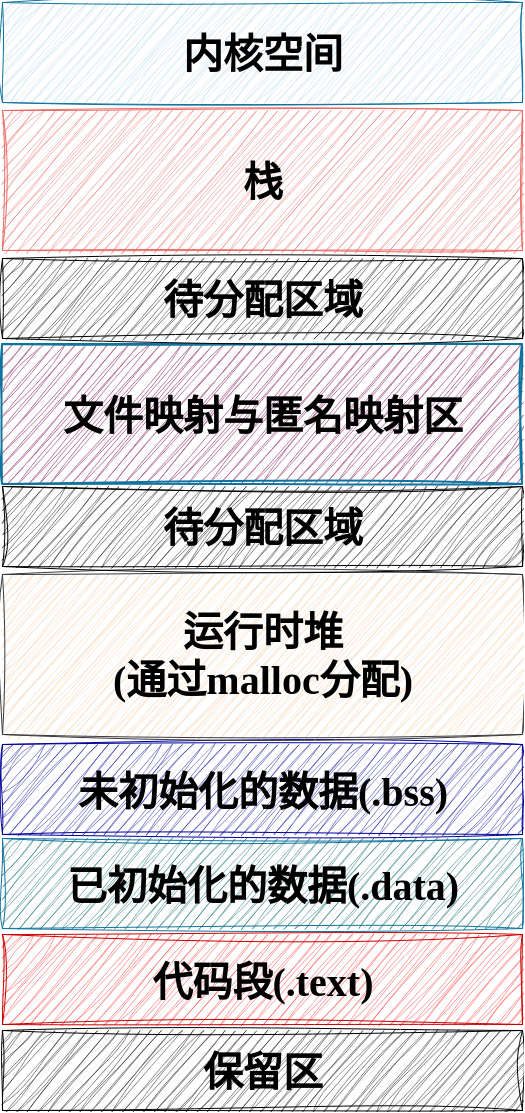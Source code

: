 <mxfile version="21.7.2" type="github">
  <diagram name="第 1 页" id="TEIqw1Tw-UiGP3Q-P10n">
    <mxGraphModel dx="1242" dy="872" grid="1" gridSize="12" guides="1" tooltips="1" connect="1" arrows="1" fold="1" page="1" pageScale="1" pageWidth="827" pageHeight="1169" math="0" shadow="0">
      <root>
        <mxCell id="0" />
        <mxCell id="1" parent="0" />
        <mxCell id="QzGmOIqHS5amK_-feTAW-2" value="&lt;span&gt;代码段(.text)&lt;/span&gt;" style="verticalLabelPosition=middle;verticalAlign=middle;html=1;shape=mxgraph.basic.patternFillRect;fillStyle=diag;step=5;fillStrokeWidth=0.2;fillStrokeColor=#dddddd;sketch=1;hachureGap=4;jiggle=2;curveFitting=1;fontFamily=手札体-简;fontSize=20;labelPosition=center;align=center;fillColor=#FF3333;strokeColor=#CC0000;gradientColor=none;strokeWidth=0.5;perimeterSpacing=0;labelBorderColor=none;labelBackgroundColor=none;shadow=0;fontStyle=1" vertex="1" parent="1">
          <mxGeometry x="60" y="827" width="260" height="45" as="geometry" />
        </mxCell>
        <mxCell id="QzGmOIqHS5amK_-feTAW-3" value="&lt;span&gt;保留区&lt;/span&gt;" style="verticalLabelPosition=middle;verticalAlign=middle;html=1;shape=mxgraph.basic.patternFillRect;fillStyle=diag;step=5;fillStrokeWidth=0.2;fillStrokeColor=#dddddd;sketch=1;hachureGap=4;jiggle=2;curveFitting=1;fontFamily=手札体-简;fontSize=20;labelPosition=center;align=center;fillColor=#000000;strokeColor=#000000;strokeWidth=0.5;labelBorderColor=none;fontStyle=1" vertex="1" parent="1">
          <mxGeometry x="60" y="875" width="260" height="40" as="geometry" />
        </mxCell>
        <mxCell id="QzGmOIqHS5amK_-feTAW-4" value="已初始化的数据(.data)" style="verticalLabelPosition=middle;verticalAlign=middle;html=1;shape=mxgraph.basic.patternFillRect;fillStyle=diag;step=5;fillStrokeWidth=0.2;fillStrokeColor=#dddddd;sketch=1;hachureGap=4;jiggle=2;curveFitting=1;fontFamily=手札体-简;fontSize=20;labelPosition=center;align=center;fillColor=#006666;strokeColor=#10739e;strokeWidth=0.5;labelBorderColor=none;fontStyle=1" vertex="1" parent="1">
          <mxGeometry x="60" y="779" width="260" height="45" as="geometry" />
        </mxCell>
        <mxCell id="QzGmOIqHS5amK_-feTAW-5" value="未初始化的数据(.bss)" style="verticalLabelPosition=middle;verticalAlign=middle;html=1;shape=mxgraph.basic.patternFillRect;fillStyle=diag;step=5;fillStrokeWidth=0.2;fillStrokeColor=#dddddd;sketch=1;hachureGap=4;jiggle=2;curveFitting=1;fontFamily=手札体-简;fontSize=20;labelPosition=center;align=center;fillColor=#000099;strokeColor=#000099;strokeWidth=0.5;shadow=0;labelBorderColor=none;fontStyle=1" vertex="1" parent="1">
          <mxGeometry x="60" y="732" width="260" height="45" as="geometry" />
        </mxCell>
        <mxCell id="QzGmOIqHS5amK_-feTAW-6" value="运行时堆&lt;br&gt;(通过malloc分配)" style="verticalLabelPosition=middle;verticalAlign=middle;html=1;shape=mxgraph.basic.patternFillRect;fillStyle=diag;step=5;fillStrokeWidth=0.2;fillStrokeColor=#dddddd;sketch=1;hachureGap=4;jiggle=2;curveFitting=1;fontFamily=手札体-简;fontSize=20;labelPosition=center;align=center;fillColor=#ffcc99;strokeColor=#36393d;labelBorderColor=none;fontStyle=1;strokeWidth=0.5;" vertex="1" parent="1">
          <mxGeometry x="60" y="647" width="260" height="80" as="geometry" />
        </mxCell>
        <mxCell id="QzGmOIqHS5amK_-feTAW-7" value="待分配区域" style="verticalLabelPosition=middle;verticalAlign=middle;html=1;shape=mxgraph.basic.patternFillRect;fillStyle=diag;step=5;fillStrokeWidth=0.2;fillStrokeColor=#dddddd;sketch=1;hachureGap=4;jiggle=2;curveFitting=1;fontFamily=手札体-简;fontSize=20;labelPosition=center;align=center;fillColor=#000000;strokeColor=#000000;gradientColor=none;labelBorderColor=none;fontStyle=1;strokeWidth=0.5;" vertex="1" parent="1">
          <mxGeometry x="60" y="603" width="260" height="40" as="geometry" />
        </mxCell>
        <mxCell id="QzGmOIqHS5amK_-feTAW-8" value="文件映射与匿名映射区" style="verticalLabelPosition=middle;verticalAlign=middle;html=1;shape=mxgraph.basic.patternFillRect;fillStyle=diag;step=5;fillStrokeWidth=0.2;fillStrokeColor=#dddddd;sketch=1;hachureGap=4;jiggle=2;curveFitting=1;fontFamily=手札体-简;fontSize=20;labelPosition=center;align=center;fillColor=#B5739D;strokeColor=#10739e;labelBorderColor=none;fontStyle=1;strokeWidth=1;" vertex="1" parent="1">
          <mxGeometry x="60" y="532" width="260" height="70" as="geometry" />
        </mxCell>
        <mxCell id="QzGmOIqHS5amK_-feTAW-9" value="待分配区域" style="verticalLabelPosition=middle;verticalAlign=middle;html=1;shape=mxgraph.basic.patternFillRect;fillStyle=diag;step=5;fillStrokeWidth=0.2;fillStrokeColor=#dddddd;sketch=1;hachureGap=4;jiggle=2;curveFitting=1;fontFamily=手札体-简;fontSize=20;labelPosition=center;align=center;fillColor=#000000;strokeColor=#000000;gradientColor=none;labelBorderColor=none;fontStyle=1;strokeWidth=0.5;" vertex="1" parent="1">
          <mxGeometry x="60" y="489" width="260" height="40" as="geometry" />
        </mxCell>
        <mxCell id="QzGmOIqHS5amK_-feTAW-10" value="栈" style="verticalLabelPosition=middle;verticalAlign=middle;html=1;shape=mxgraph.basic.patternFillRect;fillStyle=diag;step=5;fillStrokeWidth=0.2;fillStrokeColor=#dddddd;sketch=1;hachureGap=4;jiggle=2;curveFitting=1;fontFamily=手札体-简;fontSize=20;labelPosition=center;align=center;fillColor=#EA6B66;strokeColor=#EA6B66;labelBorderColor=none;fontStyle=1;strokeWidth=0.5;" vertex="1" parent="1">
          <mxGeometry x="60" y="415" width="260" height="70" as="geometry" />
        </mxCell>
        <mxCell id="QzGmOIqHS5amK_-feTAW-12" value="内核空间" style="verticalLabelPosition=middle;verticalAlign=middle;html=1;shape=mxgraph.basic.patternFillRect;fillStyle=diag;step=5;fillStrokeWidth=0.2;fillStrokeColor=#dddddd;sketch=1;hachureGap=4;jiggle=2;curveFitting=1;fontFamily=手札体-简;fontSize=20;labelPosition=center;align=center;fillColor=#b1ddf0;strokeColor=#10739e;labelBorderColor=none;fontStyle=1;strokeWidth=0.5;" vertex="1" parent="1">
          <mxGeometry x="60" y="361" width="260" height="50" as="geometry" />
        </mxCell>
      </root>
    </mxGraphModel>
  </diagram>
</mxfile>
